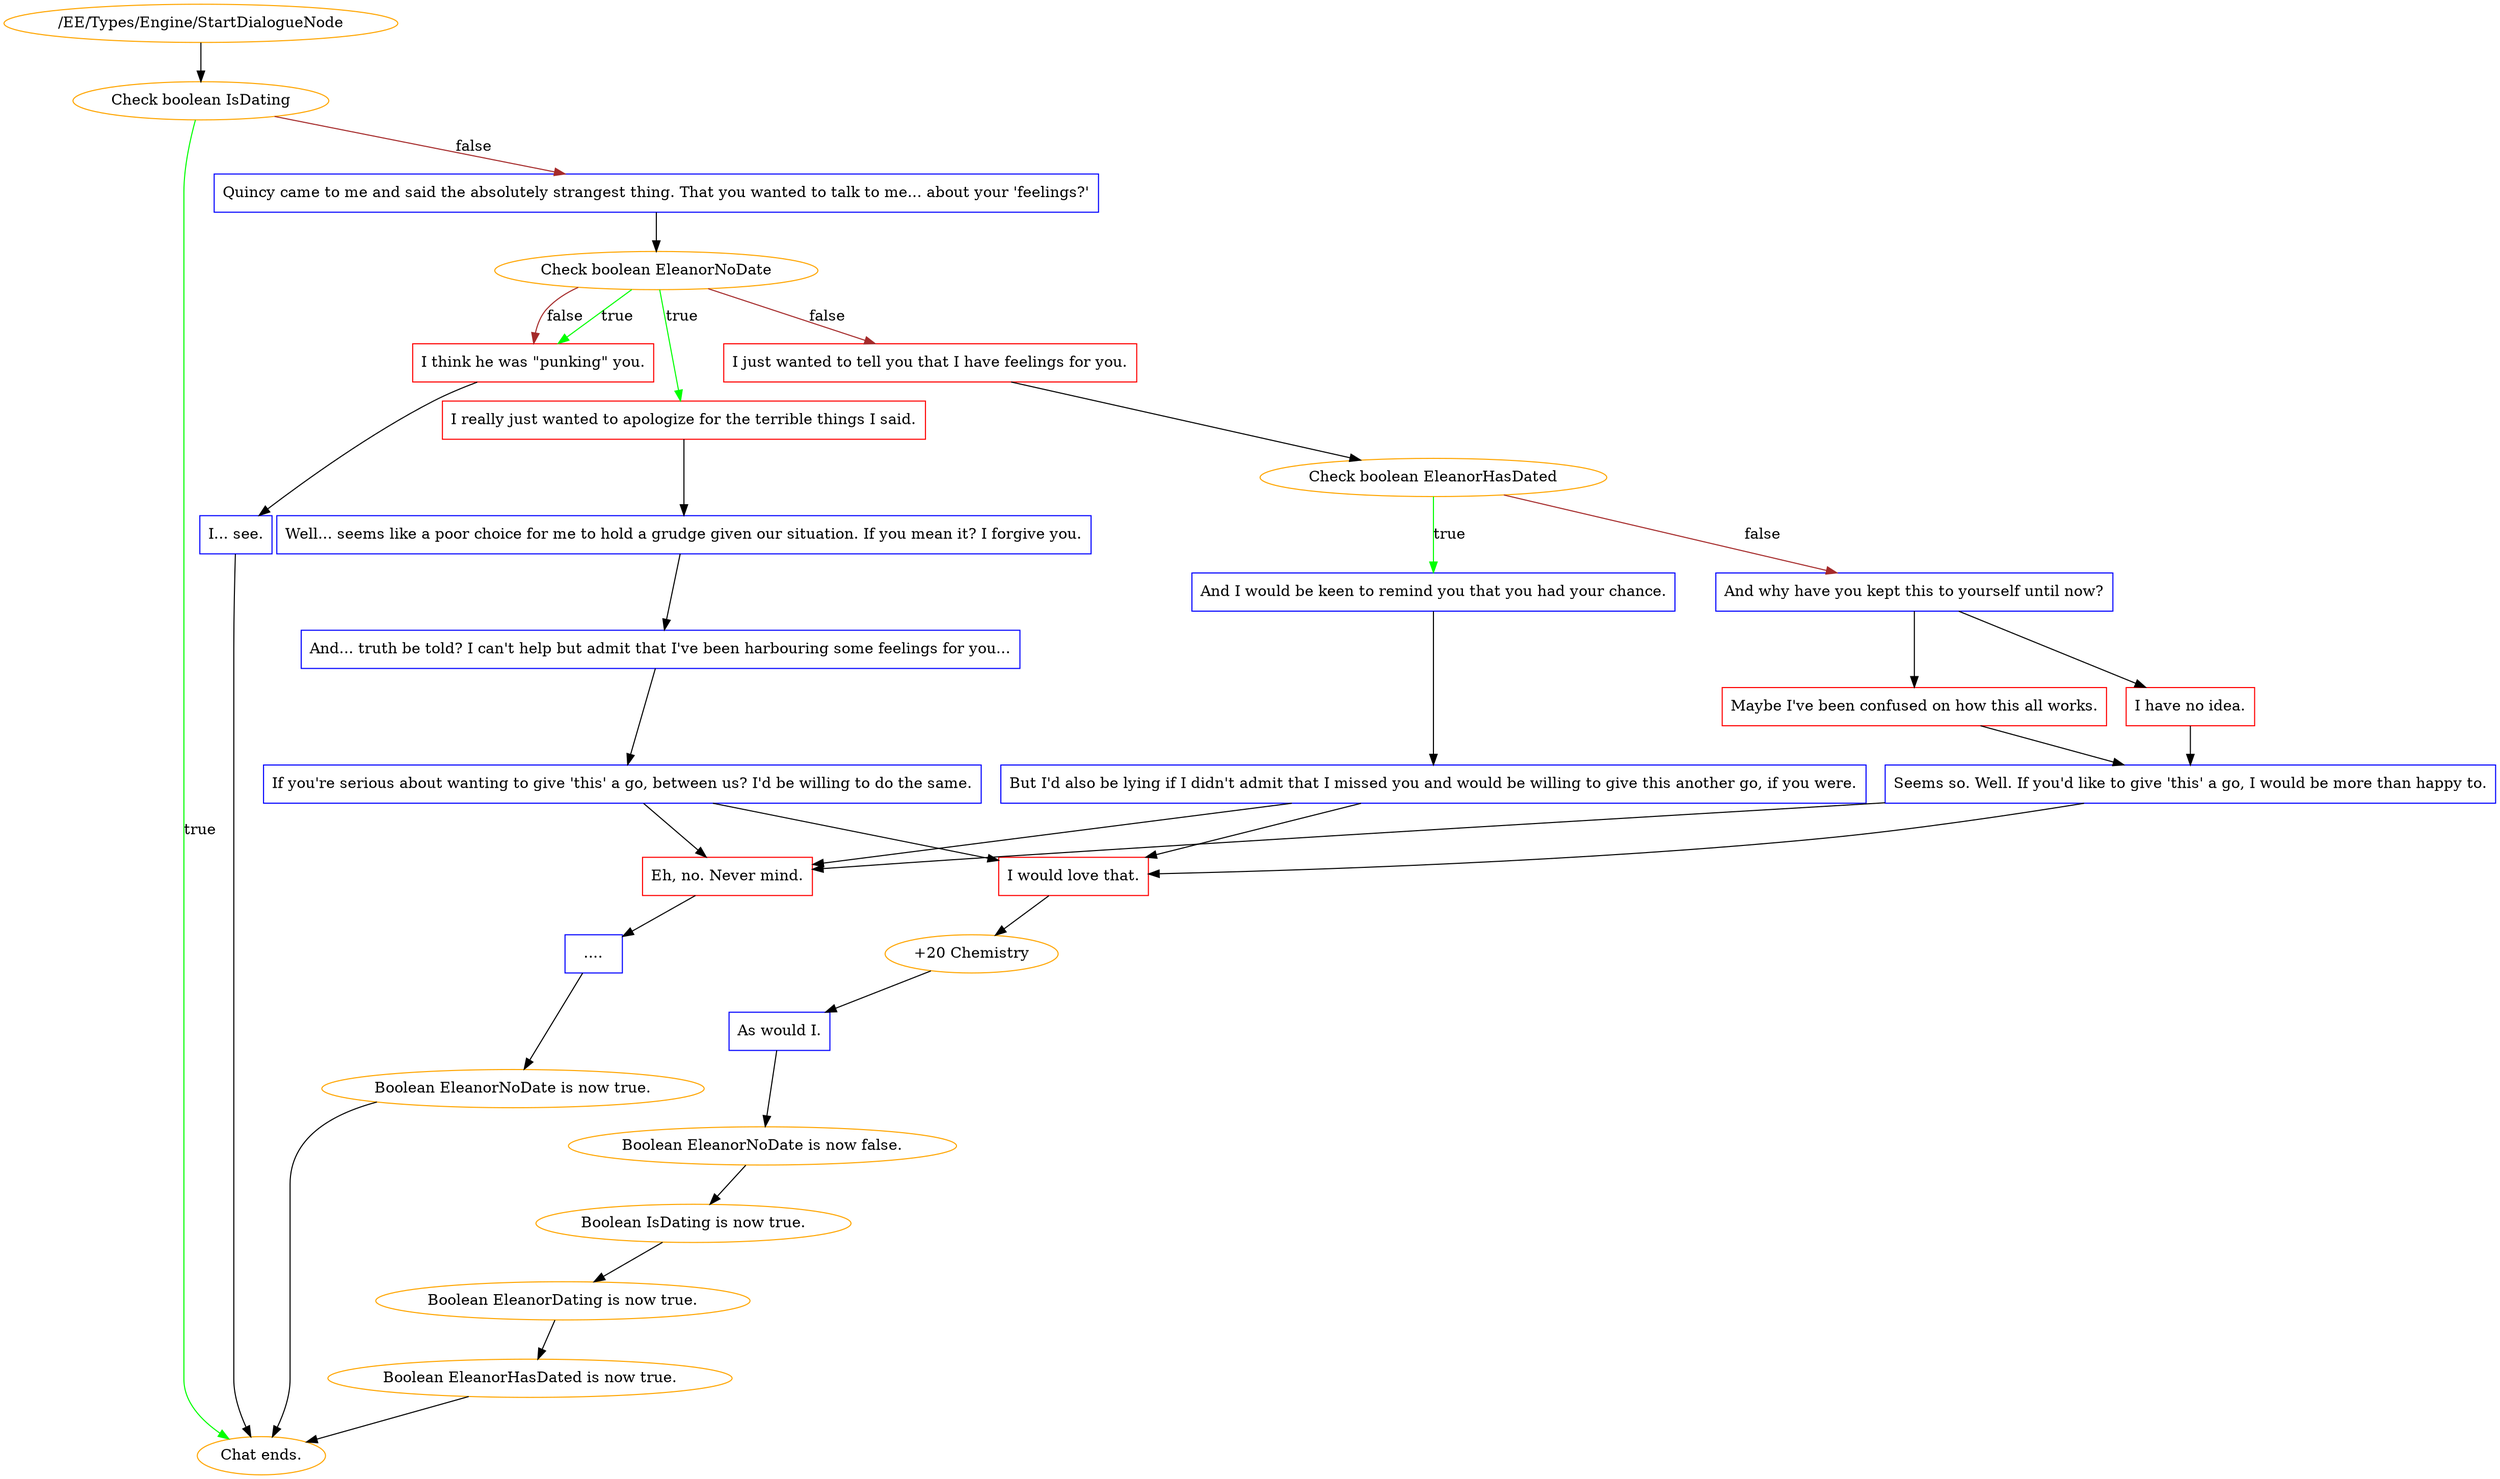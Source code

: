 digraph {
	2730 [label="/EE/Types/Engine/StartDialogueNode",color=orange];
		2730 -> 2731;
	2731 [label="Check boolean IsDating",color=orange];
		2731 -> "Chat ends." [label=true,color=green];
		2731 -> 2732 [label=false,color=brown];
	"Chat ends." [color=orange];
	2732 [label="Quincy came to me and said the absolutely strangest thing. That you wanted to talk to me... about your 'feelings?'",shape=box,color=blue];
		2732 -> 2734;
	2734 [label="Check boolean EleanorNoDate",color=orange];
		2734 -> 2735 [label=true,color=green];
		2734 -> 2737 [label=true,color=green];
		2734 -> 2736 [label=false,color=brown];
		2734 -> 2737 [label=false,color=brown];
	2735 [label="I really just wanted to apologize for the terrible things I said.",shape=box,color=red];
		2735 -> 2738;
	2737 [label="I think he was \"punking\" you.",shape=box,color=red];
		2737 -> 2739;
	2736 [label="I just wanted to tell you that I have feelings for you.",shape=box,color=red];
		2736 -> 2740;
	2738 [label="Well... seems like a poor choice for me to hold a grudge given our situation. If you mean it? I forgive you.",shape=box,color=blue];
		2738 -> 2741;
	2739 [label="I... see.",shape=box,color=blue];
		2739 -> "Chat ends.";
	2740 [label="Check boolean EleanorHasDated",color=orange];
		2740 -> 2743 [label=true,color=green];
		2740 -> 2745 [label=false,color=brown];
	2741 [label="And... truth be told? I can't help but admit that I've been harbouring some feelings for you...",shape=box,color=blue];
		2741 -> 2742;
	"Chat ends." [color=orange];
	2743 [label="And I would be keen to remind you that you had your chance.",shape=box,color=blue];
		2743 -> 2748;
	2745 [label="And why have you kept this to yourself until now?",shape=box,color=blue];
		2745 -> 2744;
		2745 -> 2746;
	2742 [label="If you're serious about wanting to give 'this' a go, between us? I'd be willing to do the same.",shape=box,color=blue];
		2742 -> 2750;
		2742 -> 2751;
	2748 [label="But I'd also be lying if I didn't admit that I missed you and would be willing to give this another go, if you were.",shape=box,color=blue];
		2748 -> 2750;
		2748 -> 2751;
	2744 [label="I have no idea.",shape=box,color=red];
		2744 -> 2747;
	2746 [label="Maybe I've been confused on how this all works.",shape=box,color=red];
		2746 -> 2747;
	2750 [label="I would love that.",shape=box,color=red];
		2750 -> 2752;
	2751 [label="Eh, no. Never mind.",shape=box,color=red];
		2751 -> 2754;
	2747 [label="Seems so. Well. If you'd like to give 'this' a go, I would be more than happy to.",shape=box,color=blue];
		2747 -> 2750;
		2747 -> 2751;
	2752 [label="+20 Chemistry",color=orange];
		2752 -> 2753;
	2754 [label="....",shape=box,color=blue];
		2754 -> 2755;
	2753 [label="As would I.",shape=box,color=blue];
		2753 -> 2757;
	2755 [label="Boolean EleanorNoDate is now true.",color=orange];
		2755 -> "Chat ends.";
	2757 [label="Boolean EleanorNoDate is now false.",color=orange];
		2757 -> 2758;
	"Chat ends." [color=orange];
	2758 [label="Boolean IsDating is now true.",color=orange];
		2758 -> 2759;
	2759 [label="Boolean EleanorDating is now true.",color=orange];
		2759 -> 2760;
	2760 [label="Boolean EleanorHasDated is now true.",color=orange];
		2760 -> "Chat ends.";
	"Chat ends." [color=orange];
}